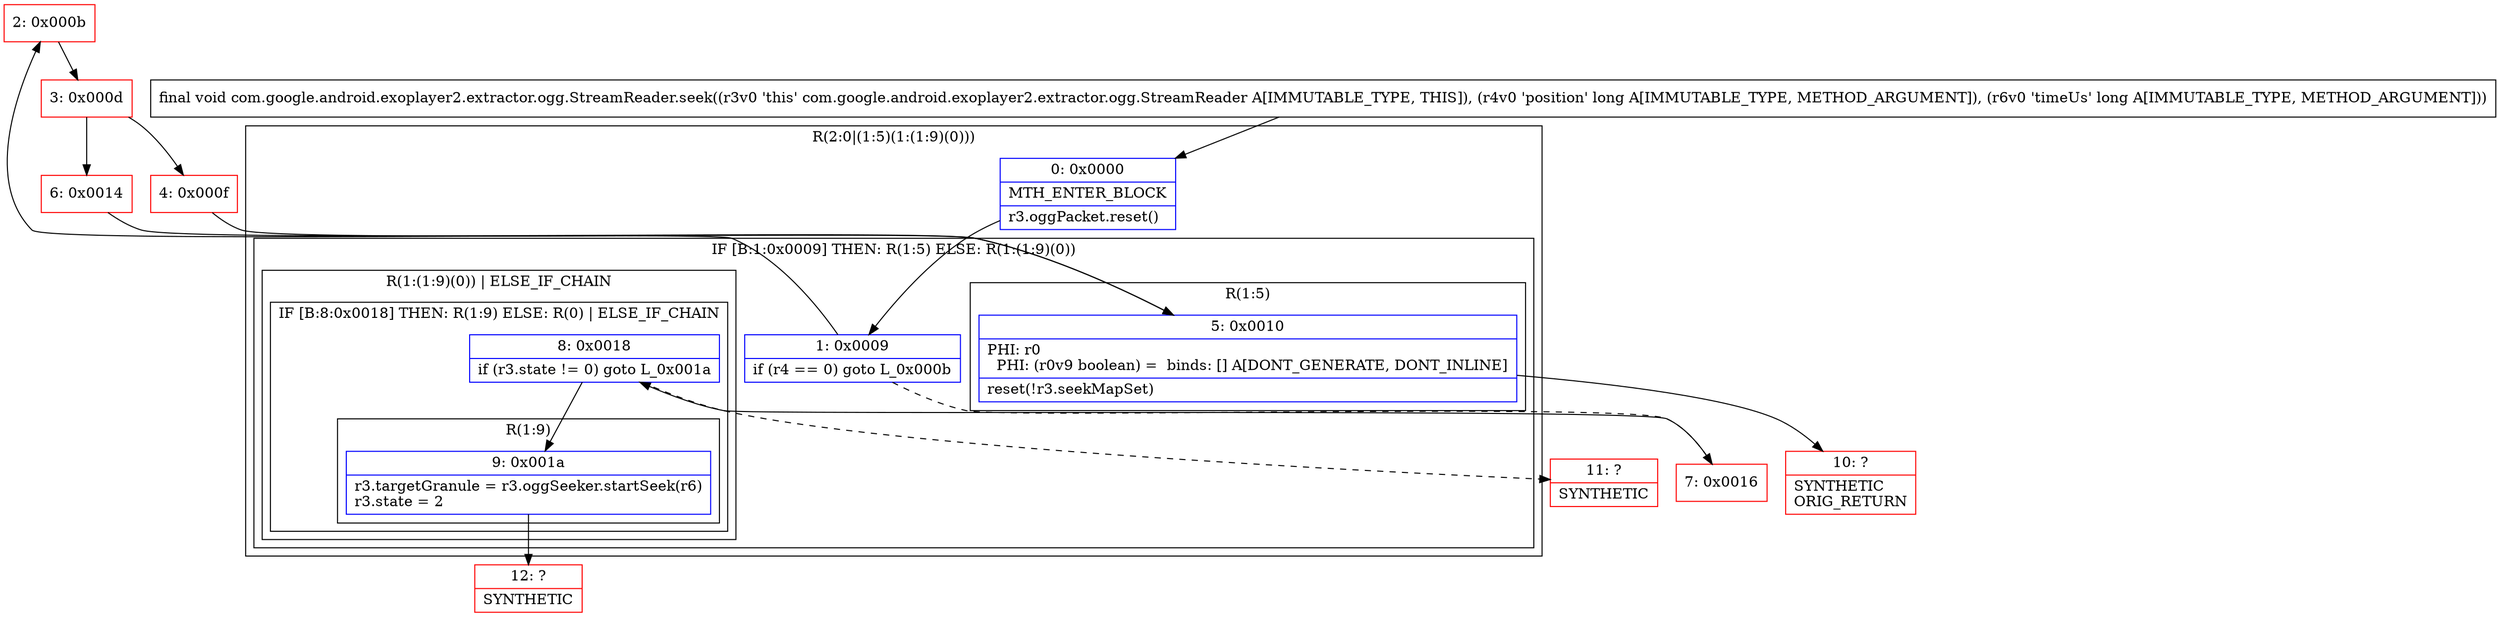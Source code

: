 digraph "CFG forcom.google.android.exoplayer2.extractor.ogg.StreamReader.seek(JJ)V" {
subgraph cluster_Region_212585331 {
label = "R(2:0|(1:5)(1:(1:9)(0)))";
node [shape=record,color=blue];
Node_0 [shape=record,label="{0\:\ 0x0000|MTH_ENTER_BLOCK\l|r3.oggPacket.reset()\l}"];
subgraph cluster_IfRegion_971916262 {
label = "IF [B:1:0x0009] THEN: R(1:5) ELSE: R(1:(1:9)(0))";
node [shape=record,color=blue];
Node_1 [shape=record,label="{1\:\ 0x0009|if (r4 == 0) goto L_0x000b\l}"];
subgraph cluster_Region_244332883 {
label = "R(1:5)";
node [shape=record,color=blue];
Node_5 [shape=record,label="{5\:\ 0x0010|PHI: r0 \l  PHI: (r0v9 boolean) =  binds: [] A[DONT_GENERATE, DONT_INLINE]\l|reset(!r3.seekMapSet)\l}"];
}
subgraph cluster_Region_315193251 {
label = "R(1:(1:9)(0)) | ELSE_IF_CHAIN\l";
node [shape=record,color=blue];
subgraph cluster_IfRegion_1089193690 {
label = "IF [B:8:0x0018] THEN: R(1:9) ELSE: R(0) | ELSE_IF_CHAIN\l";
node [shape=record,color=blue];
Node_8 [shape=record,label="{8\:\ 0x0018|if (r3.state != 0) goto L_0x001a\l}"];
subgraph cluster_Region_198265938 {
label = "R(1:9)";
node [shape=record,color=blue];
Node_9 [shape=record,label="{9\:\ 0x001a|r3.targetGranule = r3.oggSeeker.startSeek(r6)\lr3.state = 2\l}"];
}
subgraph cluster_Region_75802330 {
label = "R(0)";
node [shape=record,color=blue];
}
}
}
}
}
Node_2 [shape=record,color=red,label="{2\:\ 0x000b}"];
Node_3 [shape=record,color=red,label="{3\:\ 0x000d}"];
Node_4 [shape=record,color=red,label="{4\:\ 0x000f}"];
Node_6 [shape=record,color=red,label="{6\:\ 0x0014}"];
Node_7 [shape=record,color=red,label="{7\:\ 0x0016}"];
Node_10 [shape=record,color=red,label="{10\:\ ?|SYNTHETIC\lORIG_RETURN\l}"];
Node_11 [shape=record,color=red,label="{11\:\ ?|SYNTHETIC\l}"];
Node_12 [shape=record,color=red,label="{12\:\ ?|SYNTHETIC\l}"];
MethodNode[shape=record,label="{final void com.google.android.exoplayer2.extractor.ogg.StreamReader.seek((r3v0 'this' com.google.android.exoplayer2.extractor.ogg.StreamReader A[IMMUTABLE_TYPE, THIS]), (r4v0 'position' long A[IMMUTABLE_TYPE, METHOD_ARGUMENT]), (r6v0 'timeUs' long A[IMMUTABLE_TYPE, METHOD_ARGUMENT])) }"];
MethodNode -> Node_0;
Node_0 -> Node_1;
Node_1 -> Node_2;
Node_1 -> Node_7[style=dashed];
Node_5 -> Node_10;
Node_8 -> Node_9;
Node_8 -> Node_11[style=dashed];
Node_9 -> Node_12;
Node_2 -> Node_3;
Node_3 -> Node_4;
Node_3 -> Node_6;
Node_4 -> Node_5;
Node_6 -> Node_5;
Node_7 -> Node_8;
}

